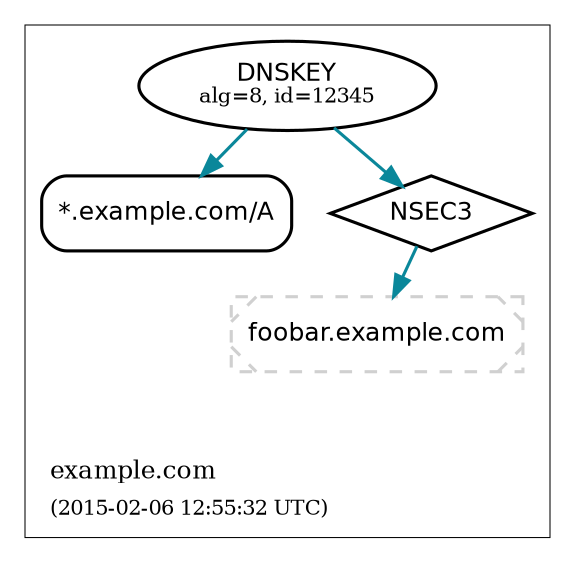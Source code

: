 digraph {
  graph [compound=true, rankdir=BT, ranksep=0.3];
	node [label="\N",
		penwidth=1.5
	];
	edge [penwidth=1.5];

  subgraph "cluster_example.com" {
		graph [label=<<TABLE BORDER="0"><TR><TD ALIGN="LEFT"><FONT POINT-SIZE="12">example.com</FONT></TD></TR><TR><TD ALIGN="LEFT"><FONT POINT-SIZE="10">(2015-02-06 12:55:32 UTC)</FONT></TD></TR></TABLE>>,
				labeljust=l,
				penwidth=0.5
		];
		"cluster_example.com_top" [shape=point, style=invis];
		"cluster_example.com_bottom" [shape=point, style=invis];
		"DNSKEY-0|example.com|8|12345"	 [color="#000000",
			fillcolor="#ffffff",
			label=<<FONT POINT-SIZE="12" FACE="Helvetica">DNSKEY</FONT><BR/><FONT POINT-SIZE="10">alg=8, id=12345</FONT>>,
			shape=ellipse,
			style=filled];
    "RRset-10|*.example.com|A" [color="#000000",
						fillcolor="#ffffff",
						label=<<FONT POINT-SIZE="12" FACE="Helvetica">*.example.com/A</FONT>>,
						shape=rectangle,
						style="rounded,filled"];
    "RRset-0|foobar.example.com|A" [color="#d0d0d0",
						fillcolor="#ffffff",
						label=<<FONT POINT-SIZE="12" FACE="Helvetica">foobar.example.com</FONT>>,
						shape=rectangle,
						style="rounded,filled,dashed,diagonals"];
		"NSEC3-0|foobar.example.com|A" [color="#000000",
						fillcolor="#ffffff",
						label=<<FONT POINT-SIZE="12" FACE="Helvetica">NSEC3</FONT>>,
						shape=diamond,
						style=filled];
  }
	"cluster_example.com_bottom" -> "RRset-10|*.example.com|A" [style=invis];
	"cluster_example.com_bottom" -> "RRset-0|foobar.example.com|A" [style=invis];
	"RRset-0|foobar.example.com|A" -> "NSEC3-0|foobar.example.com|A" [color="#0a879a", dir=back, style=solid];
	"RRset-10|*.example.com|A" -> "DNSKEY-0|example.com|8|12345" [dir=back,
		color="#0a879a",
		style="solid"];
	"NSEC3-0|foobar.example.com|A" -> "DNSKEY-0|example.com|8|12345" [dir=back,
		color="#0a879a",
		style="solid"];
}

